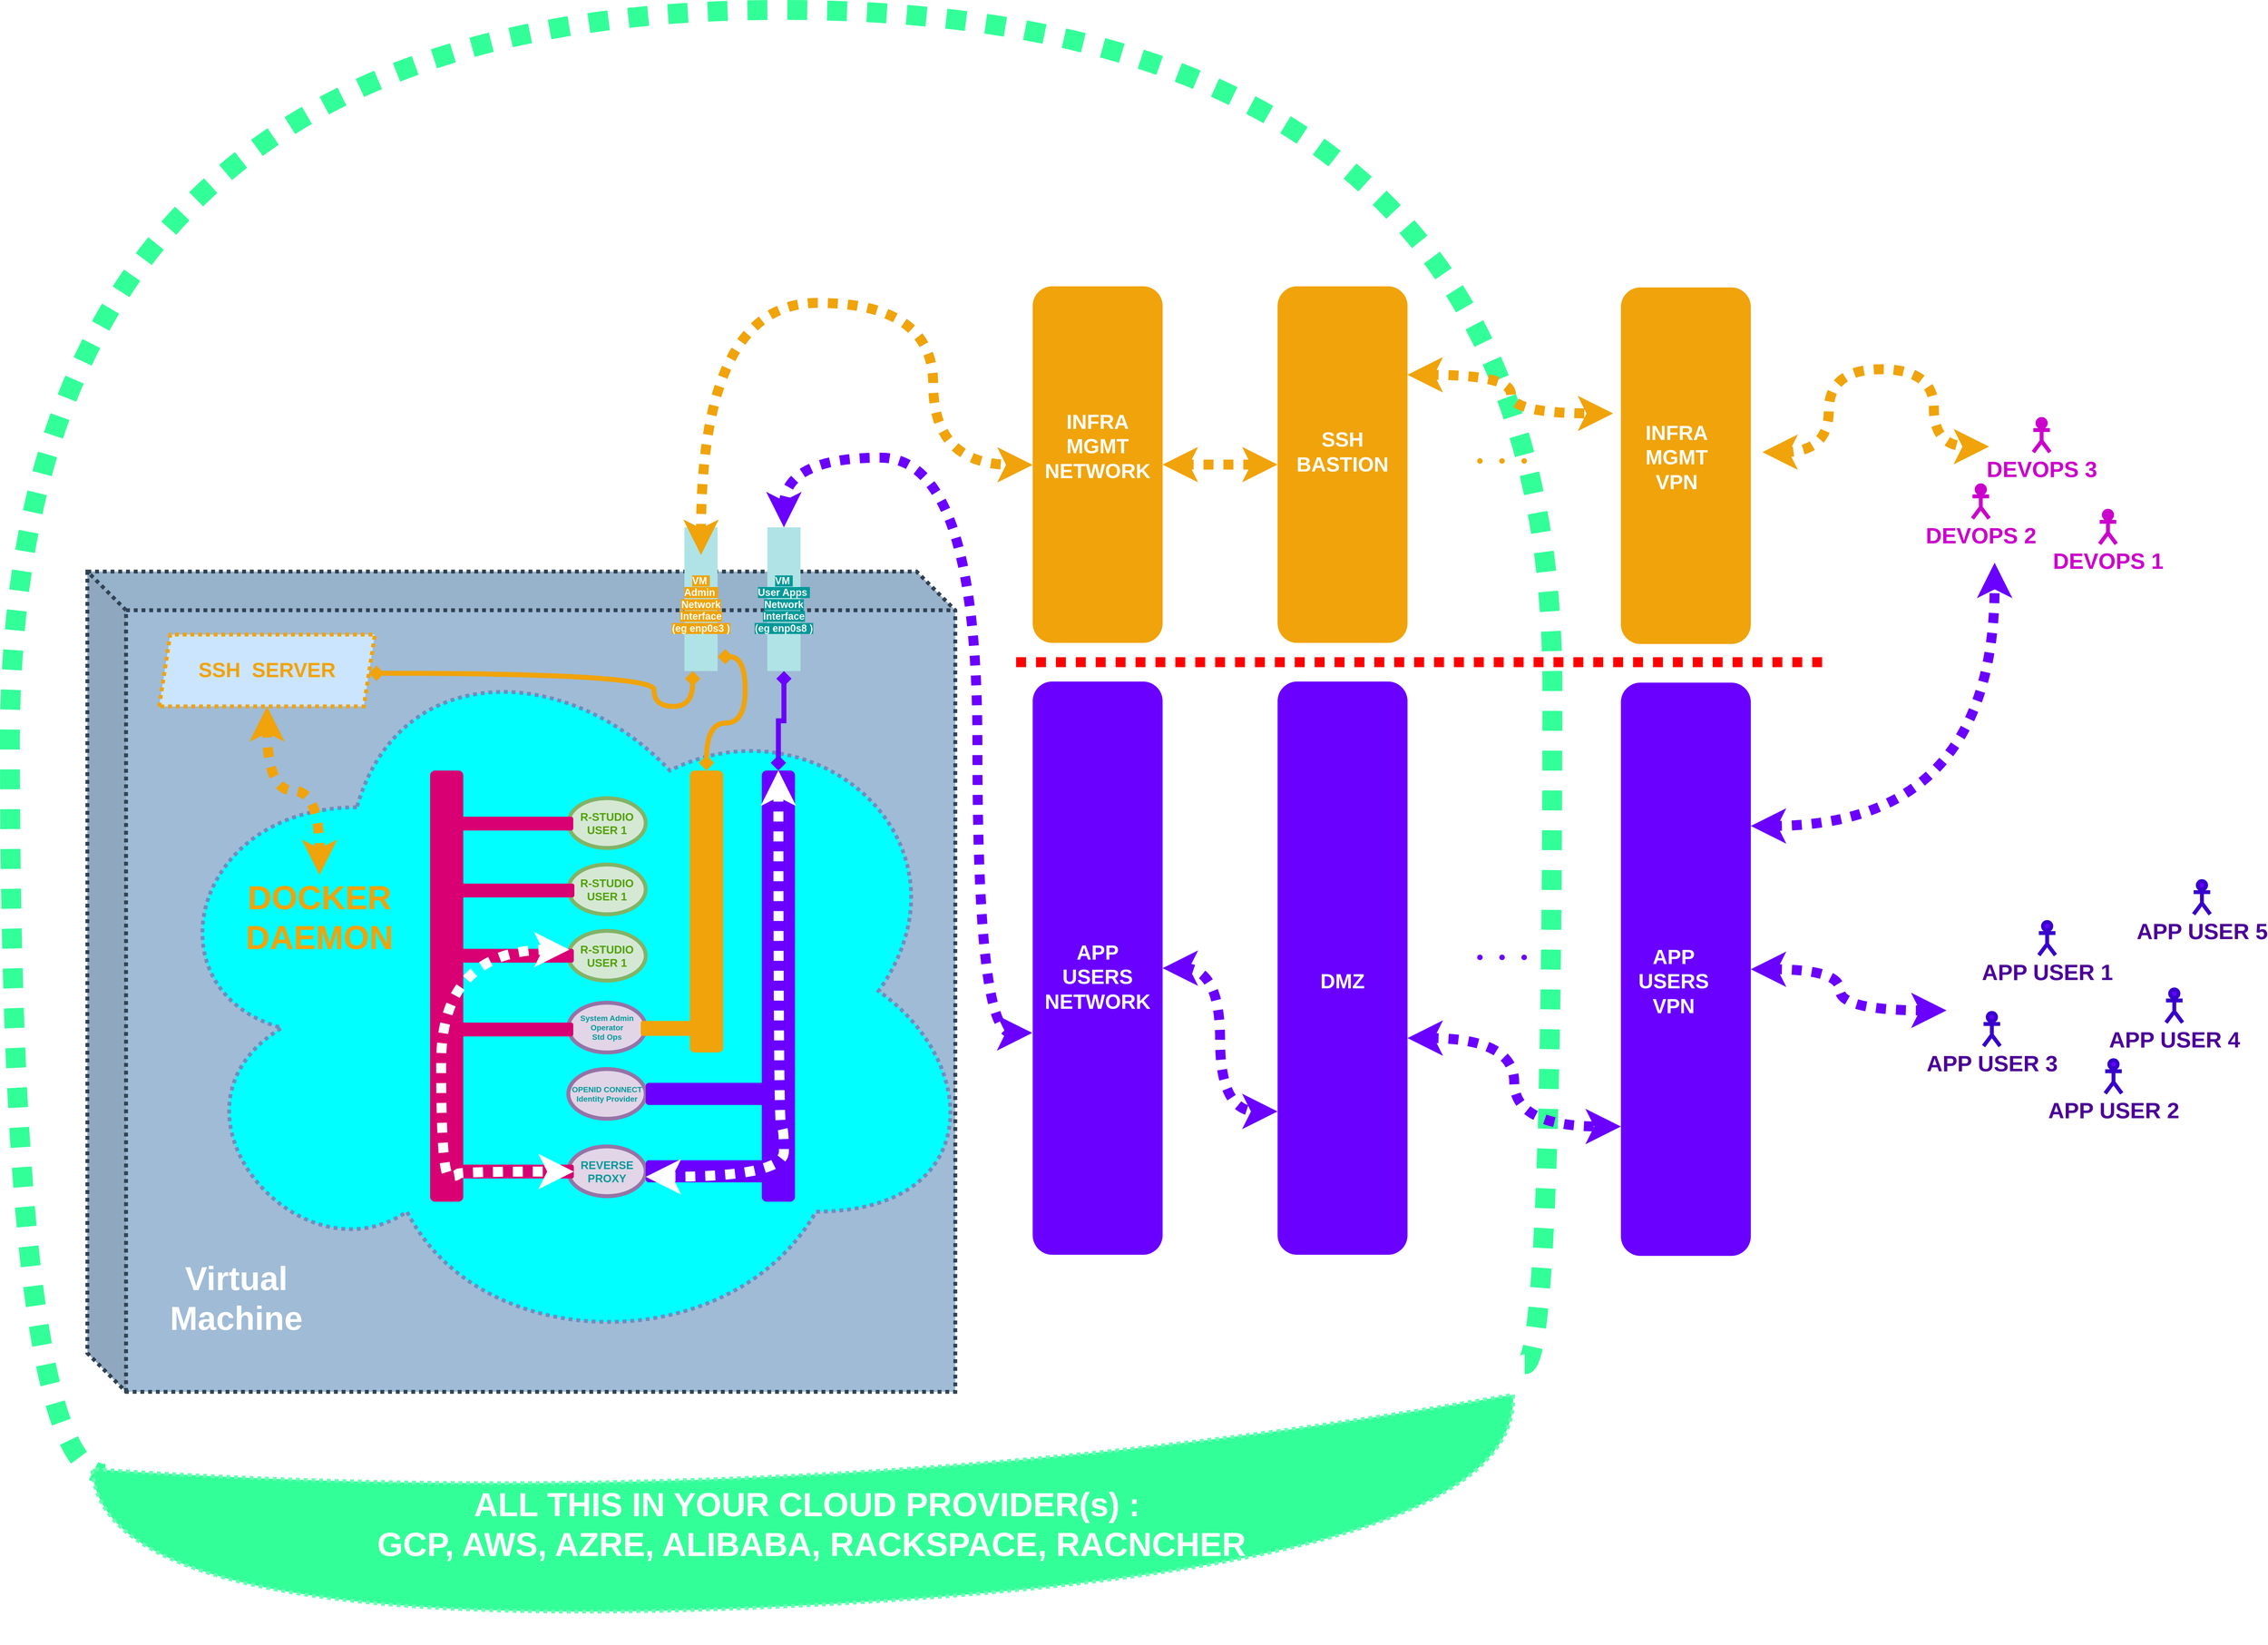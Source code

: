 <mxfile version="20.8.13" type="device"><diagram name="Page-1" id="i1xDCulmyx_HAQX2vJjM"><mxGraphModel dx="5871" dy="4008" grid="1" gridSize="10" guides="1" tooltips="1" connect="1" arrows="1" fold="1" page="1" pageScale="1" pageWidth="827" pageHeight="1169" math="0" shadow="0"><root><mxCell id="0"/><mxCell id="1" parent="0"/><mxCell id="li-kNxqWzO_Sdst3HlVX-89" value="" style="endArrow=none;dashed=1;html=1;rounded=0;strokeColor=#33ff99;strokeWidth=36;fontSize=18;fontColor=#CC00CC;fillColor=#fad9d5;dashPattern=1 1;edgeStyle=orthogonalEdgeStyle;curved=1;entryX=0.032;entryY=0.991;entryDx=0;entryDy=0;entryPerimeter=0;" edge="1" parent="1" target="li-kNxqWzO_Sdst3HlVX-88"><mxGeometry width="50" height="50" relative="1" as="geometry"><mxPoint x="980" y="900" as="sourcePoint"/><mxPoint x="1010" y="-1132.727" as="targetPoint"/><Array as="points"><mxPoint x="1030" y="900"/><mxPoint x="1030" y="-1550"/><mxPoint x="-1760" y="-1550"/><mxPoint x="-1760" y="1098"/></Array></mxGeometry></mxCell><mxCell id="li-kNxqWzO_Sdst3HlVX-33" value="" style="shape=cube;whiteSpace=wrap;html=1;boundedLbl=1;backgroundOutline=1;darkOpacity=0.05;darkOpacity2=0.1;dashed=1;dashPattern=1 1;strokeWidth=7;fontSize=21;fontColor=#ffffff;size=70;fillColor=#9FBBD6;strokeColor=#314354;" vertex="1" parent="1"><mxGeometry x="-1620" y="-534" width="1570" height="1484" as="geometry"/></mxCell><mxCell id="li-kNxqWzO_Sdst3HlVX-71" value="" style="ellipse;shape=cloud;whiteSpace=wrap;html=1;dashed=1;dashPattern=1 1;labelBackgroundColor=none;strokeColor=#6c8ebf;strokeWidth=7;fontSize=30;fillColor=#00FFFF;" vertex="1" parent="1"><mxGeometry x="-1510" y="-440" width="1510" height="1330" as="geometry"/></mxCell><mxCell id="li-kNxqWzO_Sdst3HlVX-2" value="R-STUDIO&lt;br&gt;USER 1" style="ellipse;whiteSpace=wrap;html=1;fillColor=#d5e8d4;strokeColor=#82b366;strokeWidth=7;fontSize=20;fontStyle=1;fontColor=#51A100;" vertex="1" parent="1"><mxGeometry x="-750" y="-124" width="140" height="90" as="geometry"/></mxCell><mxCell id="li-kNxqWzO_Sdst3HlVX-37" style="edgeStyle=orthogonalEdgeStyle;rounded=0;orthogonalLoop=1;jettySize=auto;html=1;entryX=0;entryY=0.5;entryDx=0;entryDy=0;strokeColor=#6a00ff;strokeWidth=9;fontSize=21;fontColor=#4C0099;startArrow=diamond;startFill=1;endArrow=diamond;endFill=1;" edge="1" parent="1" source="li-kNxqWzO_Sdst3HlVX-5" target="li-kNxqWzO_Sdst3HlVX-31"><mxGeometry relative="1" as="geometry"/></mxCell><mxCell id="li-kNxqWzO_Sdst3HlVX-5" value="" style="rounded=1;whiteSpace=wrap;html=1;fillColor=#6a00ff;strokeColor=none;strokeWidth=7;fontColor=#ffffff;" vertex="1" parent="1"><mxGeometry x="-400" y="-174" width="60" height="780" as="geometry"/></mxCell><mxCell id="li-kNxqWzO_Sdst3HlVX-7" value="R-STUDIO&lt;br&gt;USER 1" style="ellipse;whiteSpace=wrap;html=1;fillColor=#d5e8d4;strokeColor=#82b366;strokeWidth=7;fontSize=20;fontStyle=1;fontColor=#51A100;" vertex="1" parent="1"><mxGeometry x="-750" y="-4" width="140" height="90" as="geometry"/></mxCell><mxCell id="li-kNxqWzO_Sdst3HlVX-8" value="R-STUDIO&lt;br&gt;USER 1" style="ellipse;whiteSpace=wrap;html=1;fillColor=#d5e8d4;strokeColor=#82b366;strokeWidth=7;fontSize=20;fontStyle=1;fontColor=#51A100;" vertex="1" parent="1"><mxGeometry x="-750" y="116" width="140" height="90" as="geometry"/></mxCell><mxCell id="li-kNxqWzO_Sdst3HlVX-11" value="REVERSE&lt;br&gt;PROXY" style="ellipse;whiteSpace=wrap;html=1;fillColor=#e1d5e7;strokeColor=#9673a6;strokeWidth=7;fontSize=20;fontStyle=1;fontColor=#009999;" vertex="1" parent="1"><mxGeometry x="-750" y="506" width="140" height="90" as="geometry"/></mxCell><mxCell id="li-kNxqWzO_Sdst3HlVX-12" value="" style="rounded=1;whiteSpace=wrap;html=1;fillColor=#6a00ff;strokeColor=none;strokeWidth=7;fontColor=#ffffff;" vertex="1" parent="1"><mxGeometry x="-610" y="531" width="230" height="40" as="geometry"/></mxCell><mxCell id="li-kNxqWzO_Sdst3HlVX-14" value="" style="rounded=1;whiteSpace=wrap;html=1;fillColor=#d80073;strokeColor=none;strokeWidth=7;fontColor=#ffffff;" vertex="1" parent="1"><mxGeometry x="-1000" y="-174" width="60" height="780" as="geometry"/></mxCell><mxCell id="li-kNxqWzO_Sdst3HlVX-15" value="" style="rounded=1;whiteSpace=wrap;html=1;fillColor=#d80073;strokeColor=none;strokeWidth=7;fontColor=#ffffff;" vertex="1" parent="1"><mxGeometry x="-970" y="539" width="230" height="25" as="geometry"/></mxCell><mxCell id="li-kNxqWzO_Sdst3HlVX-16" value="" style="rounded=1;whiteSpace=wrap;html=1;fillColor=#d80073;strokeColor=none;strokeWidth=7;fontColor=#ffffff;" vertex="1" parent="1"><mxGeometry x="-970" y="148.5" width="230" height="25" as="geometry"/></mxCell><mxCell id="li-kNxqWzO_Sdst3HlVX-17" value="" style="rounded=1;whiteSpace=wrap;html=1;fillColor=#d80073;strokeColor=none;strokeWidth=7;fontColor=#ffffff;" vertex="1" parent="1"><mxGeometry x="-969" y="30.5" width="230" height="25" as="geometry"/></mxCell><mxCell id="li-kNxqWzO_Sdst3HlVX-18" value="" style="rounded=1;whiteSpace=wrap;html=1;fillColor=#d80073;strokeColor=none;strokeWidth=7;fontColor=#ffffff;" vertex="1" parent="1"><mxGeometry x="-971" y="-90.5" width="230" height="25" as="geometry"/></mxCell><mxCell id="li-kNxqWzO_Sdst3HlVX-21" value="OPENID CONNECT&lt;br style=&quot;font-size: 14px;&quot;&gt;Identity Provider" style="ellipse;whiteSpace=wrap;html=1;fillColor=#e1d5e7;strokeColor=#9673a6;strokeWidth=7;fontSize=14;fontStyle=1;fontColor=#009999;" vertex="1" parent="1"><mxGeometry x="-750" y="366" width="140" height="90" as="geometry"/></mxCell><mxCell id="li-kNxqWzO_Sdst3HlVX-22" value="" style="rounded=1;whiteSpace=wrap;html=1;fillColor=#6a00ff;strokeColor=none;strokeWidth=7;fontColor=#ffffff;" vertex="1" parent="1"><mxGeometry x="-610" y="391" width="230" height="40" as="geometry"/></mxCell><mxCell id="li-kNxqWzO_Sdst3HlVX-23" value="System Admin &lt;br&gt;Operator &lt;br&gt;Std Ops" style="ellipse;whiteSpace=wrap;html=1;fillColor=#e1d5e7;strokeColor=#9673a6;strokeWidth=7;fontSize=14;fontStyle=1;fontColor=#009999;" vertex="1" parent="1"><mxGeometry x="-750" y="246" width="140" height="90" as="geometry"/></mxCell><mxCell id="li-kNxqWzO_Sdst3HlVX-24" value="" style="rounded=1;whiteSpace=wrap;html=1;fillColor=#d80073;strokeColor=none;strokeWidth=7;fontColor=#ffffff;" vertex="1" parent="1"><mxGeometry x="-971" y="282" width="230" height="25" as="geometry"/></mxCell><mxCell id="li-kNxqWzO_Sdst3HlVX-25" value="APP USER 2" style="shape=umlActor;verticalLabelPosition=bottom;verticalAlign=top;html=1;outlineConnect=0;strokeWidth=7;fontSize=40;fontColor=#4C0099;fontStyle=1;fillColor=#6a00ff;strokeColor=#3700CC;" vertex="1" parent="1"><mxGeometry x="2030" y="350" width="30" height="60" as="geometry"/></mxCell><mxCell id="li-kNxqWzO_Sdst3HlVX-26" value="APP USER 1" style="shape=umlActor;verticalLabelPosition=bottom;verticalAlign=top;html=1;outlineConnect=0;strokeWidth=7;fontSize=40;fontColor=#4C0099;fontStyle=1;fillColor=#6a00ff;strokeColor=#3700CC;" vertex="1" parent="1"><mxGeometry x="1910" y="100" width="30" height="60" as="geometry"/></mxCell><mxCell id="li-kNxqWzO_Sdst3HlVX-27" value="DEVOPS 1" style="shape=umlActor;verticalLabelPosition=bottom;verticalAlign=top;html=1;outlineConnect=0;strokeWidth=7;fontSize=40;fontColor=#CC00CC;fontStyle=1;fillColor=#CC00CC;strokeColor=#CC00CC;" vertex="1" parent="1"><mxGeometry x="2020" y="-644" width="30" height="60" as="geometry"/></mxCell><mxCell id="li-kNxqWzO_Sdst3HlVX-63" style="edgeStyle=orthogonalEdgeStyle;curved=1;rounded=0;orthogonalLoop=1;jettySize=auto;html=1;dashed=1;dashPattern=1 1;strokeColor=#6a00ff;strokeWidth=18;fontSize=18;fontColor=#CC00CC;startArrow=classic;startFill=1;endArrow=classic;endFill=1;" edge="1" parent="1" source="li-kNxqWzO_Sdst3HlVX-29"><mxGeometry relative="1" as="geometry"><mxPoint x="1743.03" y="260" as="targetPoint"/><Array as="points"><mxPoint x="1550" y="185"/><mxPoint x="1550" y="260"/></Array></mxGeometry></mxCell><mxCell id="li-kNxqWzO_Sdst3HlVX-29" value="" style="rounded=1;whiteSpace=wrap;html=1;fillColor=#6a00ff;strokeColor=none;strokeWidth=7;fontColor=#ffffff;" vertex="1" parent="1"><mxGeometry x="1154" y="-333" width="235" height="1037" as="geometry"/></mxCell><mxCell id="li-kNxqWzO_Sdst3HlVX-30" value="" style="shape=process;whiteSpace=wrap;html=1;backgroundOutline=1;strokeWidth=7;fontSize=12;fillColor=#b0e3e6;strokeColor=none;dashed=1;dashPattern=1 1;rotation=-90;fontStyle=1" vertex="1" parent="1"><mxGeometry x="-640" y="-514" width="260" height="60" as="geometry"/></mxCell><mxCell id="li-kNxqWzO_Sdst3HlVX-60" style="edgeStyle=orthogonalEdgeStyle;rounded=0;orthogonalLoop=1;jettySize=auto;html=1;dashed=1;dashPattern=1 1;strokeColor=#6a00ff;strokeWidth=18;fontSize=18;fontColor=#CC00CC;startArrow=classic;startFill=1;endArrow=classic;endFill=1;curved=1;entryX=-0.003;entryY=0.613;entryDx=0;entryDy=0;entryPerimeter=0;" edge="1" parent="1" source="li-kNxqWzO_Sdst3HlVX-31" target="li-kNxqWzO_Sdst3HlVX-50"><mxGeometry relative="1" as="geometry"><mxPoint y="220" as="targetPoint"/><Array as="points"><mxPoint x="-360" y="-740"/><mxPoint x="-10" y="-740"/><mxPoint x="-10" y="301"/></Array></mxGeometry></mxCell><mxCell id="li-kNxqWzO_Sdst3HlVX-31" value="" style="shape=process;whiteSpace=wrap;html=1;backgroundOutline=1;strokeWidth=7;fontSize=21;fillColor=#b0e3e6;strokeColor=none;dashed=1;dashPattern=1 1;rotation=-90;" vertex="1" parent="1"><mxGeometry x="-490" y="-514" width="260" height="60" as="geometry"/></mxCell><mxCell id="li-kNxqWzO_Sdst3HlVX-36" style="edgeStyle=orthogonalEdgeStyle;rounded=0;orthogonalLoop=1;jettySize=auto;html=1;entryX=0.688;entryY=1.022;entryDx=0;entryDy=0;fontSize=21;fontColor=#4C0099;strokeWidth=9;startArrow=diamond;startFill=1;endArrow=diamond;endFill=1;strokeColor=#F0A30A;curved=1;entryPerimeter=0;" edge="1" parent="1" source="li-kNxqWzO_Sdst3HlVX-34" target="li-kNxqWzO_Sdst3HlVX-40"><mxGeometry relative="1" as="geometry"><Array as="points"><mxPoint x="-500" y="-260"/><mxPoint x="-430" y="-260"/><mxPoint x="-430" y="-380"/></Array></mxGeometry></mxCell><mxCell id="li-kNxqWzO_Sdst3HlVX-34" value="" style="rounded=1;whiteSpace=wrap;html=1;fillColor=#f0a30a;strokeColor=none;strokeWidth=7;fontColor=#000000;" vertex="1" parent="1"><mxGeometry x="-530" y="-174" width="60" height="510" as="geometry"/></mxCell><mxCell id="li-kNxqWzO_Sdst3HlVX-35" value="" style="rounded=1;whiteSpace=wrap;html=1;fillColor=#f0a30a;strokeColor=none;strokeWidth=7;fontColor=#000000;" vertex="1" parent="1"><mxGeometry x="-619" y="279" width="129" height="27" as="geometry"/></mxCell><mxCell id="li-kNxqWzO_Sdst3HlVX-65" style="edgeStyle=orthogonalEdgeStyle;curved=1;rounded=0;orthogonalLoop=1;jettySize=auto;html=1;dashed=1;dashPattern=1 1;strokeColor=#f0a30a;strokeWidth=18;fontSize=18;fontColor=#CC00CC;startArrow=classic;startFill=1;endArrow=classic;endFill=1;" edge="1" parent="1" source="li-kNxqWzO_Sdst3HlVX-40" target="li-kNxqWzO_Sdst3HlVX-51"><mxGeometry relative="1" as="geometry"><Array as="points"><mxPoint x="-510" y="-1020"/><mxPoint x="-90" y="-1020"/><mxPoint x="-90" y="-727"/></Array></mxGeometry></mxCell><mxCell id="li-kNxqWzO_Sdst3HlVX-40" value="&lt;b style=&quot;font-size: 18px;&quot;&gt;&lt;font style=&quot;font-size: 18px; background-color: rgb(240, 163, 10);&quot; color=&quot;#ffffff&quot;&gt;VM&amp;nbsp;&lt;br style=&quot;border-color: var(--border-color); font-size: 18px;&quot;&gt;Admin&amp;nbsp;&lt;br style=&quot;border-color: var(--border-color); font-size: 18px;&quot;&gt;Network&lt;br style=&quot;border-color: var(--border-color); font-size: 18px;&quot;&gt;Interface&lt;br style=&quot;border-color: var(--border-color); font-size: 18px;&quot;&gt;(eg enp0s3 )&lt;/font&gt;&lt;/b&gt;" style="text;html=1;strokeColor=none;fillColor=none;align=center;verticalAlign=middle;whiteSpace=wrap;rounded=0;fontSize=18;fontColor=#4C0099;" vertex="1" parent="1"><mxGeometry x="-590" y="-564" width="160" height="180" as="geometry"/></mxCell><mxCell id="li-kNxqWzO_Sdst3HlVX-42" value="&lt;b style=&quot;font-size: 18px;&quot;&gt;&lt;font style=&quot;background-color: rgb(0, 153, 153); font-size: 18px;&quot; color=&quot;#ffffff&quot;&gt;VM&amp;nbsp;&lt;br style=&quot;border-color: var(--border-color); font-size: 18px;&quot;&gt;User Apps&amp;nbsp;&lt;br&gt;Network&lt;br style=&quot;border-color: var(--border-color); font-size: 18px;&quot;&gt;Interface&lt;br style=&quot;border-color: var(--border-color); font-size: 18px;&quot;&gt;(eg enp0s8 )&lt;/font&gt;&lt;/b&gt;" style="text;html=1;strokeColor=none;fillColor=none;align=center;verticalAlign=middle;whiteSpace=wrap;rounded=0;fontSize=18;fontColor=#4C0099;" vertex="1" parent="1"><mxGeometry x="-440" y="-564" width="160" height="180" as="geometry"/></mxCell><mxCell id="li-kNxqWzO_Sdst3HlVX-43" value="DEVOPS 2" style="shape=umlActor;verticalLabelPosition=bottom;verticalAlign=top;html=1;outlineConnect=0;strokeWidth=7;fontSize=40;fontColor=#CC00CC;fontStyle=1;fillColor=#CC00CC;strokeColor=#CC00CC;" vertex="1" parent="1"><mxGeometry x="1790" y="-690" width="30" height="60" as="geometry"/></mxCell><mxCell id="li-kNxqWzO_Sdst3HlVX-44" value="DEVOPS 3" style="shape=umlActor;verticalLabelPosition=bottom;verticalAlign=top;html=1;outlineConnect=0;strokeWidth=7;fontSize=40;fontColor=#CC00CC;fontStyle=1;fillColor=#CC00CC;strokeColor=#CC00CC;" vertex="1" parent="1"><mxGeometry x="1900" y="-810" width="30" height="60" as="geometry"/></mxCell><mxCell id="li-kNxqWzO_Sdst3HlVX-45" value="APP USER 3" style="shape=umlActor;verticalLabelPosition=bottom;verticalAlign=top;html=1;outlineConnect=0;strokeWidth=7;fontSize=40;fontColor=#4C0099;fontStyle=1;fillColor=#6a00ff;strokeColor=#3700CC;" vertex="1" parent="1"><mxGeometry x="1810" y="264.5" width="30" height="60" as="geometry"/></mxCell><mxCell id="li-kNxqWzO_Sdst3HlVX-46" value="APP USER 4" style="shape=umlActor;verticalLabelPosition=bottom;verticalAlign=top;html=1;outlineConnect=0;strokeWidth=7;fontSize=40;fontColor=#4C0099;fontStyle=1;fillColor=#6a00ff;strokeColor=#3700CC;" vertex="1" parent="1"><mxGeometry x="2140" y="222" width="30" height="60" as="geometry"/></mxCell><mxCell id="li-kNxqWzO_Sdst3HlVX-47" value="" style="rounded=1;whiteSpace=wrap;html=1;fillColor=#f0a30a;strokeColor=none;strokeWidth=7;fontColor=#000000;" vertex="1" parent="1"><mxGeometry x="1154" y="-1048" width="235" height="645" as="geometry"/></mxCell><mxCell id="li-kNxqWzO_Sdst3HlVX-62" style="edgeStyle=orthogonalEdgeStyle;curved=1;rounded=0;orthogonalLoop=1;jettySize=auto;html=1;dashed=1;dashPattern=1 1;strokeColor=#6a00ff;strokeWidth=18;fontSize=18;fontColor=#CC00CC;startArrow=classic;startFill=1;endArrow=classic;endFill=1;" edge="1" parent="1" source="li-kNxqWzO_Sdst3HlVX-48" target="li-kNxqWzO_Sdst3HlVX-29"><mxGeometry relative="1" as="geometry"><Array as="points"><mxPoint x="961" y="310"/><mxPoint x="961" y="470"/></Array></mxGeometry></mxCell><mxCell id="li-kNxqWzO_Sdst3HlVX-48" value="" style="rounded=1;whiteSpace=wrap;html=1;fillColor=#6a00ff;strokeColor=none;strokeWidth=7;fontColor=#ffffff;" vertex="1" parent="1"><mxGeometry x="533" y="-335" width="235" height="1037" as="geometry"/></mxCell><mxCell id="li-kNxqWzO_Sdst3HlVX-80" style="edgeStyle=orthogonalEdgeStyle;curved=1;rounded=0;orthogonalLoop=1;jettySize=auto;html=1;dashed=1;dashPattern=1 1;strokeColor=#f0a30a;strokeWidth=18;fontSize=37;fontColor=#f0a30a;startArrow=classic;startFill=1;endArrow=classic;endFill=1;" edge="1" parent="1" source="li-kNxqWzO_Sdst3HlVX-49" target="li-kNxqWzO_Sdst3HlVX-76"><mxGeometry relative="1" as="geometry"><Array as="points"><mxPoint x="955" y="-890"/><mxPoint x="955" y="-820"/></Array></mxGeometry></mxCell><mxCell id="li-kNxqWzO_Sdst3HlVX-49" value="" style="rounded=1;whiteSpace=wrap;html=1;fillColor=#f0a30a;strokeColor=none;strokeWidth=7;fontColor=#000000;" vertex="1" parent="1"><mxGeometry x="533" y="-1050" width="235" height="645" as="geometry"/></mxCell><mxCell id="li-kNxqWzO_Sdst3HlVX-61" style="edgeStyle=orthogonalEdgeStyle;curved=1;rounded=0;orthogonalLoop=1;jettySize=auto;html=1;entryX=0;entryY=0.75;entryDx=0;entryDy=0;dashed=1;dashPattern=1 1;strokeColor=#6a00ff;strokeWidth=18;fontSize=18;fontColor=#CC00CC;startArrow=classic;startFill=1;endArrow=classic;endFill=1;" edge="1" parent="1" source="li-kNxqWzO_Sdst3HlVX-50" target="li-kNxqWzO_Sdst3HlVX-48"><mxGeometry relative="1" as="geometry"/></mxCell><mxCell id="li-kNxqWzO_Sdst3HlVX-50" value="" style="rounded=1;whiteSpace=wrap;html=1;fillColor=#6a00ff;strokeColor=none;strokeWidth=7;fontColor=#ffffff;" vertex="1" parent="1"><mxGeometry x="90" y="-335" width="235" height="1037" as="geometry"/></mxCell><mxCell id="li-kNxqWzO_Sdst3HlVX-79" style="edgeStyle=orthogonalEdgeStyle;curved=1;rounded=0;orthogonalLoop=1;jettySize=auto;html=1;dashed=1;dashPattern=1 1;strokeColor=#f0a30a;strokeWidth=18;fontSize=37;fontColor=#f0a30a;startArrow=classic;startFill=1;endArrow=classic;endFill=1;" edge="1" parent="1" source="li-kNxqWzO_Sdst3HlVX-51" target="li-kNxqWzO_Sdst3HlVX-49"><mxGeometry relative="1" as="geometry"/></mxCell><mxCell id="li-kNxqWzO_Sdst3HlVX-51" value="" style="rounded=1;whiteSpace=wrap;html=1;fillColor=#f0a30a;strokeColor=none;strokeWidth=7;fontColor=#000000;" vertex="1" parent="1"><mxGeometry x="90" y="-1050" width="235" height="645" as="geometry"/></mxCell><mxCell id="li-kNxqWzO_Sdst3HlVX-52" value="" style="endArrow=none;dashed=1;html=1;rounded=0;strokeColor=#FF0000;strokeWidth=18;fontSize=18;fontColor=#CC00CC;fillColor=#fad9d5;dashPattern=1 1;" edge="1" parent="1"><mxGeometry width="50" height="50" relative="1" as="geometry"><mxPoint x="60" y="-370" as="sourcePoint"/><mxPoint x="1535.455" y="-370" as="targetPoint"/></mxGeometry></mxCell><mxCell id="li-kNxqWzO_Sdst3HlVX-53" value="" style="ellipse;whiteSpace=wrap;html=1;dashed=1;dashPattern=1 1;labelBackgroundColor=#009999;strokeColor=none;strokeWidth=7;fontSize=18;fillColor=#f0a30a;perimeterSpacing=33;" vertex="1" parent="1"><mxGeometry x="894" y="-739" width="10" height="10" as="geometry"/></mxCell><mxCell id="li-kNxqWzO_Sdst3HlVX-54" value="" style="ellipse;whiteSpace=wrap;html=1;dashed=1;dashPattern=1 1;labelBackgroundColor=#009999;strokeColor=none;strokeWidth=7;fontSize=18;fillColor=#f0a30a;perimeterSpacing=33;" vertex="1" parent="1"><mxGeometry x="974" y="-739" width="10" height="10" as="geometry"/></mxCell><mxCell id="li-kNxqWzO_Sdst3HlVX-55" value="" style="ellipse;whiteSpace=wrap;html=1;dashed=1;dashPattern=1 1;labelBackgroundColor=#009999;strokeColor=none;strokeWidth=7;fontSize=18;fillColor=#f0a30a;perimeterSpacing=33;" vertex="1" parent="1"><mxGeometry x="934" y="-739" width="10" height="10" as="geometry"/></mxCell><mxCell id="li-kNxqWzO_Sdst3HlVX-57" value="" style="ellipse;whiteSpace=wrap;html=1;dashed=1;dashPattern=1 1;labelBackgroundColor=#009999;strokeColor=none;strokeWidth=7;fontSize=18;fillColor=#6a00ff;perimeterSpacing=33;" vertex="1" parent="1"><mxGeometry x="894" y="159" width="10" height="10" as="geometry"/></mxCell><mxCell id="li-kNxqWzO_Sdst3HlVX-58" value="" style="ellipse;whiteSpace=wrap;html=1;dashed=1;dashPattern=1 1;labelBackgroundColor=#009999;strokeColor=none;strokeWidth=7;fontSize=18;fillColor=#6a00ff;perimeterSpacing=33;" vertex="1" parent="1"><mxGeometry x="974" y="159" width="10" height="10" as="geometry"/></mxCell><mxCell id="li-kNxqWzO_Sdst3HlVX-59" value="" style="ellipse;whiteSpace=wrap;html=1;dashed=1;dashPattern=1 1;labelBackgroundColor=#009999;strokeColor=none;strokeWidth=7;fontSize=18;fillColor=#6a00ff;perimeterSpacing=33;" vertex="1" parent="1"><mxGeometry x="934" y="159" width="10" height="10" as="geometry"/></mxCell><mxCell id="li-kNxqWzO_Sdst3HlVX-64" style="edgeStyle=orthogonalEdgeStyle;curved=1;rounded=0;orthogonalLoop=1;jettySize=auto;html=1;dashed=1;dashPattern=1 1;strokeColor=#6a00ff;strokeWidth=18;fontSize=18;fontColor=#CC00CC;startArrow=classic;startFill=1;endArrow=classic;endFill=1;exitX=1;exitY=0.25;exitDx=0;exitDy=0;" edge="1" parent="1" source="li-kNxqWzO_Sdst3HlVX-29"><mxGeometry relative="1" as="geometry"><mxPoint x="1830" y="-550" as="targetPoint"/><mxPoint x="1399" y="195.333" as="sourcePoint"/></mxGeometry></mxCell><mxCell id="li-kNxqWzO_Sdst3HlVX-66" style="edgeStyle=orthogonalEdgeStyle;curved=1;rounded=0;orthogonalLoop=1;jettySize=auto;html=1;entryX=0;entryY=0.75;entryDx=0;entryDy=0;dashed=1;dashPattern=1 1;strokeColor=#FFFFFF;strokeWidth=18;fontSize=18;fontColor=#CC00CC;startArrow=classic;startFill=1;endArrow=classic;endFill=1;exitX=0.5;exitY=0;exitDx=0;exitDy=0;" edge="1" parent="1" source="li-kNxqWzO_Sdst3HlVX-5" target="li-kNxqWzO_Sdst3HlVX-12"><mxGeometry relative="1" as="geometry"><Array as="points"><mxPoint x="-370" y="470"/><mxPoint x="-360" y="470"/><mxPoint x="-360" y="561"/></Array></mxGeometry></mxCell><mxCell id="li-kNxqWzO_Sdst3HlVX-67" style="edgeStyle=orthogonalEdgeStyle;curved=1;rounded=0;orthogonalLoop=1;jettySize=auto;html=1;entryX=1;entryY=0.5;entryDx=0;entryDy=0;dashed=1;dashPattern=1 1;strokeColor=#FFFFFF;strokeWidth=18;fontSize=18;fontColor=#CC00CC;startArrow=classic;startFill=1;endArrow=classic;endFill=1;" edge="1" parent="1" source="li-kNxqWzO_Sdst3HlVX-8" target="li-kNxqWzO_Sdst3HlVX-15"><mxGeometry relative="1" as="geometry"><mxPoint x="-360" y="-164" as="sourcePoint"/><mxPoint x="-600" y="571" as="targetPoint"/><Array as="points"><mxPoint x="-980" y="150"/><mxPoint x="-980" y="560"/><mxPoint x="-950" y="560"/><mxPoint x="-950" y="551"/></Array></mxGeometry></mxCell><mxCell id="li-kNxqWzO_Sdst3HlVX-74" style="edgeStyle=orthogonalEdgeStyle;curved=1;rounded=0;orthogonalLoop=1;jettySize=auto;html=1;entryX=0.5;entryY=0;entryDx=0;entryDy=0;dashed=1;dashPattern=1 1;strokeColor=#f0a30a;strokeWidth=18;fontSize=37;fontColor=#f0a30a;startArrow=classic;startFill=1;endArrow=classic;endFill=1;" edge="1" parent="1" source="li-kNxqWzO_Sdst3HlVX-68" target="li-kNxqWzO_Sdst3HlVX-73"><mxGeometry relative="1" as="geometry"/></mxCell><mxCell id="li-kNxqWzO_Sdst3HlVX-68" value="&lt;font style=&quot;font-size: 37px;&quot;&gt;SSH&amp;nbsp; SERVER&lt;/font&gt;" style="shape=parallelogram;perimeter=parallelogramPerimeter;whiteSpace=wrap;html=1;fixedSize=1;dashed=1;dashPattern=1 1;labelBackgroundColor=none;strokeColor=#f0a30a;strokeWidth=7;fontSize=37;fillColor=#cce5ff;fontStyle=1;fontColor=#F0A30A;" vertex="1" parent="1"><mxGeometry x="-1490" y="-420" width="390" height="130" as="geometry"/></mxCell><mxCell id="li-kNxqWzO_Sdst3HlVX-69" style="edgeStyle=orthogonalEdgeStyle;rounded=0;orthogonalLoop=1;jettySize=auto;html=1;fontSize=21;fontColor=#4C0099;strokeWidth=9;startArrow=diamond;startFill=1;endArrow=diamond;endFill=1;strokeColor=#F0A30A;curved=1;entryX=0;entryY=0.25;entryDx=0;entryDy=0;" edge="1" parent="1" source="li-kNxqWzO_Sdst3HlVX-68" target="li-kNxqWzO_Sdst3HlVX-30"><mxGeometry relative="1" as="geometry"><mxPoint x="-489.8" y="-164" as="sourcePoint"/><mxPoint x="-500" y="-344" as="targetPoint"/><Array as="points"><mxPoint x="-595" y="-350"/><mxPoint x="-595" y="-290"/><mxPoint x="-525" y="-290"/></Array></mxGeometry></mxCell><mxCell id="li-kNxqWzO_Sdst3HlVX-73" value="DOCKER DAEMON" style="text;html=1;align=center;verticalAlign=middle;whiteSpace=wrap;rounded=0;fontSize=60;fontStyle=1;fontColor=#f0a30a;" vertex="1" parent="1"><mxGeometry x="-1390" y="15" width="380" height="154" as="geometry"/></mxCell><mxCell id="li-kNxqWzO_Sdst3HlVX-83" style="edgeStyle=orthogonalEdgeStyle;curved=1;rounded=0;orthogonalLoop=1;jettySize=auto;html=1;dashed=1;dashPattern=1 1;strokeColor=#f0a30a;strokeWidth=18;fontSize=37;fontColor=#f0a30a;startArrow=classic;startFill=1;endArrow=classic;endFill=1;" edge="1" parent="1"><mxGeometry relative="1" as="geometry"><mxPoint x="1820" y="-760" as="targetPoint"/><mxPoint x="1410" y="-750" as="sourcePoint"/><Array as="points"><mxPoint x="1530" y="-750"/><mxPoint x="1530" y="-900"/><mxPoint x="1720" y="-900"/></Array></mxGeometry></mxCell><mxCell id="li-kNxqWzO_Sdst3HlVX-76" value="&lt;b style=&quot;border-color: var(--border-color); color: rgb(255, 255, 255);&quot;&gt;INFRA&lt;br style=&quot;border-color: var(--border-color);&quot;&gt;MGMT&lt;br&gt;&lt;/b&gt;&lt;font color=&quot;#ffffff&quot; style=&quot;font-size: 37px;&quot;&gt;&lt;b style=&quot;font-size: 37px;&quot;&gt;VPN&lt;/b&gt;&lt;/font&gt;" style="text;html=1;strokeColor=none;fillColor=none;align=center;verticalAlign=middle;whiteSpace=wrap;rounded=0;fontSize=37;fontColor=#4C0099;" vertex="1" parent="1"><mxGeometry x="1140" y="-890" width="230" height="300" as="geometry"/></mxCell><mxCell id="li-kNxqWzO_Sdst3HlVX-78" value="&lt;font color=&quot;#ffffff&quot; style=&quot;font-size: 37px;&quot;&gt;&lt;b style=&quot;font-size: 37px;&quot;&gt;APP &lt;br&gt;USERS&lt;br&gt;&lt;/b&gt;&lt;/font&gt;&lt;b style=&quot;border-color: var(--border-color); color: rgb(255, 255, 255);&quot;&gt;VPN&lt;/b&gt;&lt;font color=&quot;#ffffff&quot; style=&quot;font-size: 37px;&quot;&gt;&lt;b style=&quot;font-size: 37px;&quot;&gt;&lt;br&gt;&lt;/b&gt;&lt;/font&gt;" style="text;html=1;strokeColor=none;fillColor=none;align=center;verticalAlign=middle;whiteSpace=wrap;rounded=0;fontSize=37;fontColor=#4C0099;" vertex="1" parent="1"><mxGeometry x="1120" y="23" width="258.5" height="370" as="geometry"/></mxCell><mxCell id="li-kNxqWzO_Sdst3HlVX-81" value="&lt;font color=&quot;#ffffff&quot;&gt;&lt;b&gt;SSH &lt;br&gt;BASTION&lt;/b&gt;&lt;/font&gt;" style="text;html=1;strokeColor=none;fillColor=none;align=center;verticalAlign=middle;whiteSpace=wrap;rounded=0;fontSize=37;fontColor=#4C0099;" vertex="1" parent="1"><mxGeometry x="521.25" y="-900" width="258.5" height="300" as="geometry"/></mxCell><mxCell id="li-kNxqWzO_Sdst3HlVX-82" value="&lt;font color=&quot;#ffffff&quot;&gt;&lt;b&gt;DMZ&lt;/b&gt;&lt;/font&gt;" style="text;html=1;strokeColor=none;fillColor=none;align=center;verticalAlign=middle;whiteSpace=wrap;rounded=0;fontSize=37;fontColor=#4C0099;" vertex="1" parent="1"><mxGeometry x="521.25" y="58" width="258.5" height="300" as="geometry"/></mxCell><mxCell id="li-kNxqWzO_Sdst3HlVX-86" value="APP USER 5" style="shape=umlActor;verticalLabelPosition=bottom;verticalAlign=top;html=1;outlineConnect=0;strokeWidth=7;fontSize=40;fontColor=#4C0099;fontStyle=1;fillColor=#6a00ff;strokeColor=#3700CC;" vertex="1" parent="1"><mxGeometry x="2190" y="26" width="30" height="60" as="geometry"/></mxCell><mxCell id="li-kNxqWzO_Sdst3HlVX-87" value="&lt;font color=&quot;#ffffff&quot; style=&quot;font-size: 60px;&quot;&gt;&lt;b style=&quot;font-size: 60px;&quot;&gt;Virtual Machine&lt;br style=&quot;font-size: 60px;&quot;&gt;&lt;/b&gt;&lt;/font&gt;" style="text;html=1;strokeColor=none;fillColor=none;align=center;verticalAlign=middle;whiteSpace=wrap;rounded=0;fontSize=60;fontColor=#4C0099;" vertex="1" parent="1"><mxGeometry x="-1480" y="596" width="258.5" height="370" as="geometry"/></mxCell><mxCell id="li-kNxqWzO_Sdst3HlVX-88" value="" style="shape=xor;whiteSpace=wrap;html=1;dashed=1;dashPattern=1 1;labelBackgroundColor=none;strokeColor=#66FFB3;strokeWidth=7;fontSize=60;fillColor=#33FF99;rotation=87;" vertex="1" parent="1"><mxGeometry x="-474.6" y="-107.62" width="313.55" height="2573.39" as="geometry"/></mxCell><mxCell id="li-kNxqWzO_Sdst3HlVX-90" value="&lt;font color=&quot;#ffffff&quot; style=&quot;font-size: 60px;&quot;&gt;&lt;b style=&quot;font-size: 60px;&quot;&gt;ALL THIS IN YOUR CLOUD PROVIDER(s) :&amp;nbsp;&lt;br&gt;GCP, AWS, AZRE, ALIBABA, RACKSPACE, RACNCHER&lt;br style=&quot;font-size: 60px;&quot;&gt;&lt;/b&gt;&lt;/font&gt;" style="text;html=1;strokeColor=none;fillColor=none;align=center;verticalAlign=middle;whiteSpace=wrap;rounded=0;fontSize=60;fontColor=#4C0099;" vertex="1" parent="1"><mxGeometry x="-1170" y="1010" width="1720" height="360" as="geometry"/></mxCell><mxCell id="li-kNxqWzO_Sdst3HlVX-91" value="&lt;b style=&quot;border-color: var(--border-color); color: rgb(255, 255, 255);&quot;&gt;INFRA&lt;br style=&quot;border-color: var(--border-color);&quot;&gt;MGMT&lt;br&gt;&lt;/b&gt;&lt;font color=&quot;#ffffff&quot;&gt;&lt;b&gt;NETWORK&lt;/b&gt;&lt;/font&gt;" style="text;html=1;strokeColor=none;fillColor=none;align=center;verticalAlign=middle;whiteSpace=wrap;rounded=0;fontSize=37;fontColor=#4C0099;" vertex="1" parent="1"><mxGeometry x="78.25" y="-910" width="258.5" height="300" as="geometry"/></mxCell><mxCell id="li-kNxqWzO_Sdst3HlVX-92" value="&lt;font color=&quot;#ffffff&quot; style=&quot;font-size: 37px;&quot;&gt;&lt;b style=&quot;font-size: 37px;&quot;&gt;APP &lt;br&gt;USERS&lt;br&gt;&lt;/b&gt;&lt;/font&gt;&lt;b style=&quot;border-color: var(--border-color); color: rgb(255, 255, 255);&quot;&gt;NETWORK&lt;/b&gt;&lt;font color=&quot;#ffffff&quot; style=&quot;font-size: 37px;&quot;&gt;&lt;b style=&quot;font-size: 37px;&quot;&gt;&lt;br&gt;&lt;/b&gt;&lt;/font&gt;" style="text;html=1;strokeColor=none;fillColor=none;align=center;verticalAlign=middle;whiteSpace=wrap;rounded=0;fontSize=37;fontColor=#4C0099;" vertex="1" parent="1"><mxGeometry x="78.25" y="15" width="258.5" height="370" as="geometry"/></mxCell></root></mxGraphModel></diagram></mxfile>